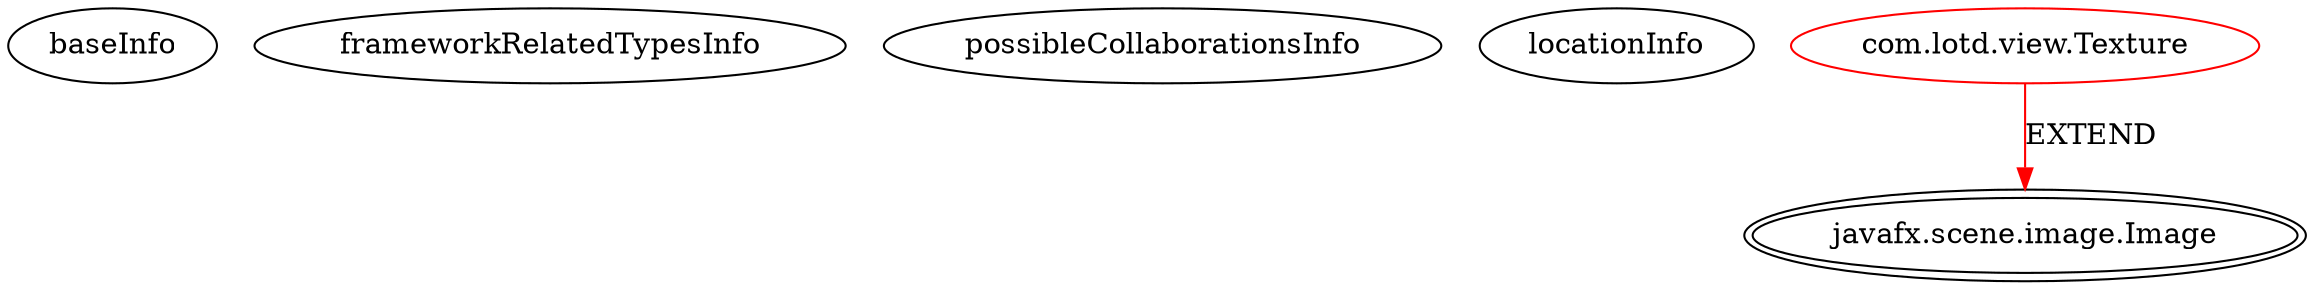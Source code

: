 digraph {
baseInfo[graphId=1112,category="extension_graph",isAnonymous=false,possibleRelation=false]
frameworkRelatedTypesInfo[0="javafx.scene.image.Image"]
possibleCollaborationsInfo[]
locationInfo[projectName="Quillraven-Legend-of-the-druids",filePath="/Quillraven-Legend-of-the-druids/Legend-of-the-druids-master/Legend of the Druids/src/com/lotd/view/Texture.java",contextSignature="Texture",graphId="1112"]
0[label="com.lotd.view.Texture",vertexType="ROOT_CLIENT_CLASS_DECLARATION",isFrameworkType=false,color=red]
1[label="javafx.scene.image.Image",vertexType="FRAMEWORK_CLASS_TYPE",isFrameworkType=true,peripheries=2]
0->1[label="EXTEND",color=red]
}
